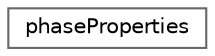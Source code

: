 digraph "Graphical Class Hierarchy"
{
 // LATEX_PDF_SIZE
  bgcolor="transparent";
  edge [fontname=Helvetica,fontsize=10,labelfontname=Helvetica,labelfontsize=10];
  node [fontname=Helvetica,fontsize=10,shape=box,height=0.2,width=0.4];
  rankdir="LR";
  Node0 [id="Node000000",label="phaseProperties",height=0.2,width=0.4,color="grey40", fillcolor="white", style="filled",URL="$classFoam_1_1phaseProperties.html",tooltip="Helper class to manage multi-specie phase properties."];
}
